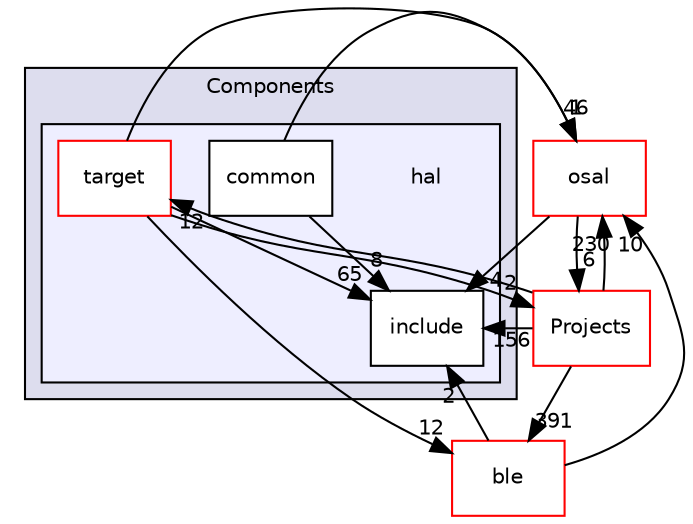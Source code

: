 digraph "C:/Work.git/ble/BLE-CC254x-1.4.0/Components/hal" {
  compound=true
  node [ fontsize="10", fontname="Helvetica"];
  edge [ labelfontsize="10", labelfontname="Helvetica"];
  subgraph clusterdir_7a2b63247ca617f0e1ef727740be8a23 {
    graph [ bgcolor="#ddddee", pencolor="black", label="Components" fontname="Helvetica", fontsize="10", URL="dir_7a2b63247ca617f0e1ef727740be8a23.html"]
  subgraph clusterdir_cee72f2caaa4e11cc73a20c481630d7d {
    graph [ bgcolor="#eeeeff", pencolor="black", label="" URL="dir_cee72f2caaa4e11cc73a20c481630d7d.html"];
    dir_cee72f2caaa4e11cc73a20c481630d7d [shape=plaintext label="hal"];
    dir_8f71b56946ae6d816f9e60a5d5e0f724 [shape=box label="common" color="black" fillcolor="white" style="filled" URL="dir_8f71b56946ae6d816f9e60a5d5e0f724.html"];
    dir_38572fbf8179f88edbe09e16e6bbd922 [shape=box label="include" color="black" fillcolor="white" style="filled" URL="dir_38572fbf8179f88edbe09e16e6bbd922.html"];
    dir_79867391b942fc5cf2e574a1b15c1536 [shape=box label="target" color="red" fillcolor="white" style="filled" URL="dir_79867391b942fc5cf2e574a1b15c1536.html"];
  }
  }
  dir_e1aac31daf66ec93c0661b06388bf615 [shape=box label="ble" fillcolor="white" style="filled" color="red" URL="dir_e1aac31daf66ec93c0661b06388bf615.html"];
  dir_781362c2f1976cc08ba92fa142a04878 [shape=box label="osal" fillcolor="white" style="filled" color="red" URL="dir_781362c2f1976cc08ba92fa142a04878.html"];
  dir_a290a1bf70da03a008194e36703a796c [shape=box label="Projects" fillcolor="white" style="filled" color="red" URL="dir_a290a1bf70da03a008194e36703a796c.html"];
  dir_e1aac31daf66ec93c0661b06388bf615->dir_781362c2f1976cc08ba92fa142a04878 [headlabel="10", labeldistance=1.5 headhref="dir_000002_000034.html"];
  dir_e1aac31daf66ec93c0661b06388bf615->dir_38572fbf8179f88edbe09e16e6bbd922 [headlabel="2", labeldistance=1.5 headhref="dir_000002_000013.html"];
  dir_79867391b942fc5cf2e574a1b15c1536->dir_e1aac31daf66ec93c0661b06388bf615 [headlabel="12", labeldistance=1.5 headhref="dir_000010_000002.html"];
  dir_79867391b942fc5cf2e574a1b15c1536->dir_781362c2f1976cc08ba92fa142a04878 [headlabel="46", labeldistance=1.5 headhref="dir_000010_000034.html"];
  dir_79867391b942fc5cf2e574a1b15c1536->dir_a290a1bf70da03a008194e36703a796c [headlabel="2", labeldistance=1.5 headhref="dir_000010_000014.html"];
  dir_79867391b942fc5cf2e574a1b15c1536->dir_38572fbf8179f88edbe09e16e6bbd922 [headlabel="65", labeldistance=1.5 headhref="dir_000010_000013.html"];
  dir_781362c2f1976cc08ba92fa142a04878->dir_a290a1bf70da03a008194e36703a796c [headlabel="6", labeldistance=1.5 headhref="dir_000034_000014.html"];
  dir_781362c2f1976cc08ba92fa142a04878->dir_38572fbf8179f88edbe09e16e6bbd922 [headlabel="4", labeldistance=1.5 headhref="dir_000034_000013.html"];
  dir_8f71b56946ae6d816f9e60a5d5e0f724->dir_781362c2f1976cc08ba92fa142a04878 [headlabel="1", labeldistance=1.5 headhref="dir_000009_000034.html"];
  dir_8f71b56946ae6d816f9e60a5d5e0f724->dir_38572fbf8179f88edbe09e16e6bbd922 [headlabel="8", labeldistance=1.5 headhref="dir_000009_000013.html"];
  dir_a290a1bf70da03a008194e36703a796c->dir_e1aac31daf66ec93c0661b06388bf615 [headlabel="391", labeldistance=1.5 headhref="dir_000014_000002.html"];
  dir_a290a1bf70da03a008194e36703a796c->dir_79867391b942fc5cf2e574a1b15c1536 [headlabel="12", labeldistance=1.5 headhref="dir_000014_000010.html"];
  dir_a290a1bf70da03a008194e36703a796c->dir_781362c2f1976cc08ba92fa142a04878 [headlabel="230", labeldistance=1.5 headhref="dir_000014_000034.html"];
  dir_a290a1bf70da03a008194e36703a796c->dir_38572fbf8179f88edbe09e16e6bbd922 [headlabel="156", labeldistance=1.5 headhref="dir_000014_000013.html"];
}
